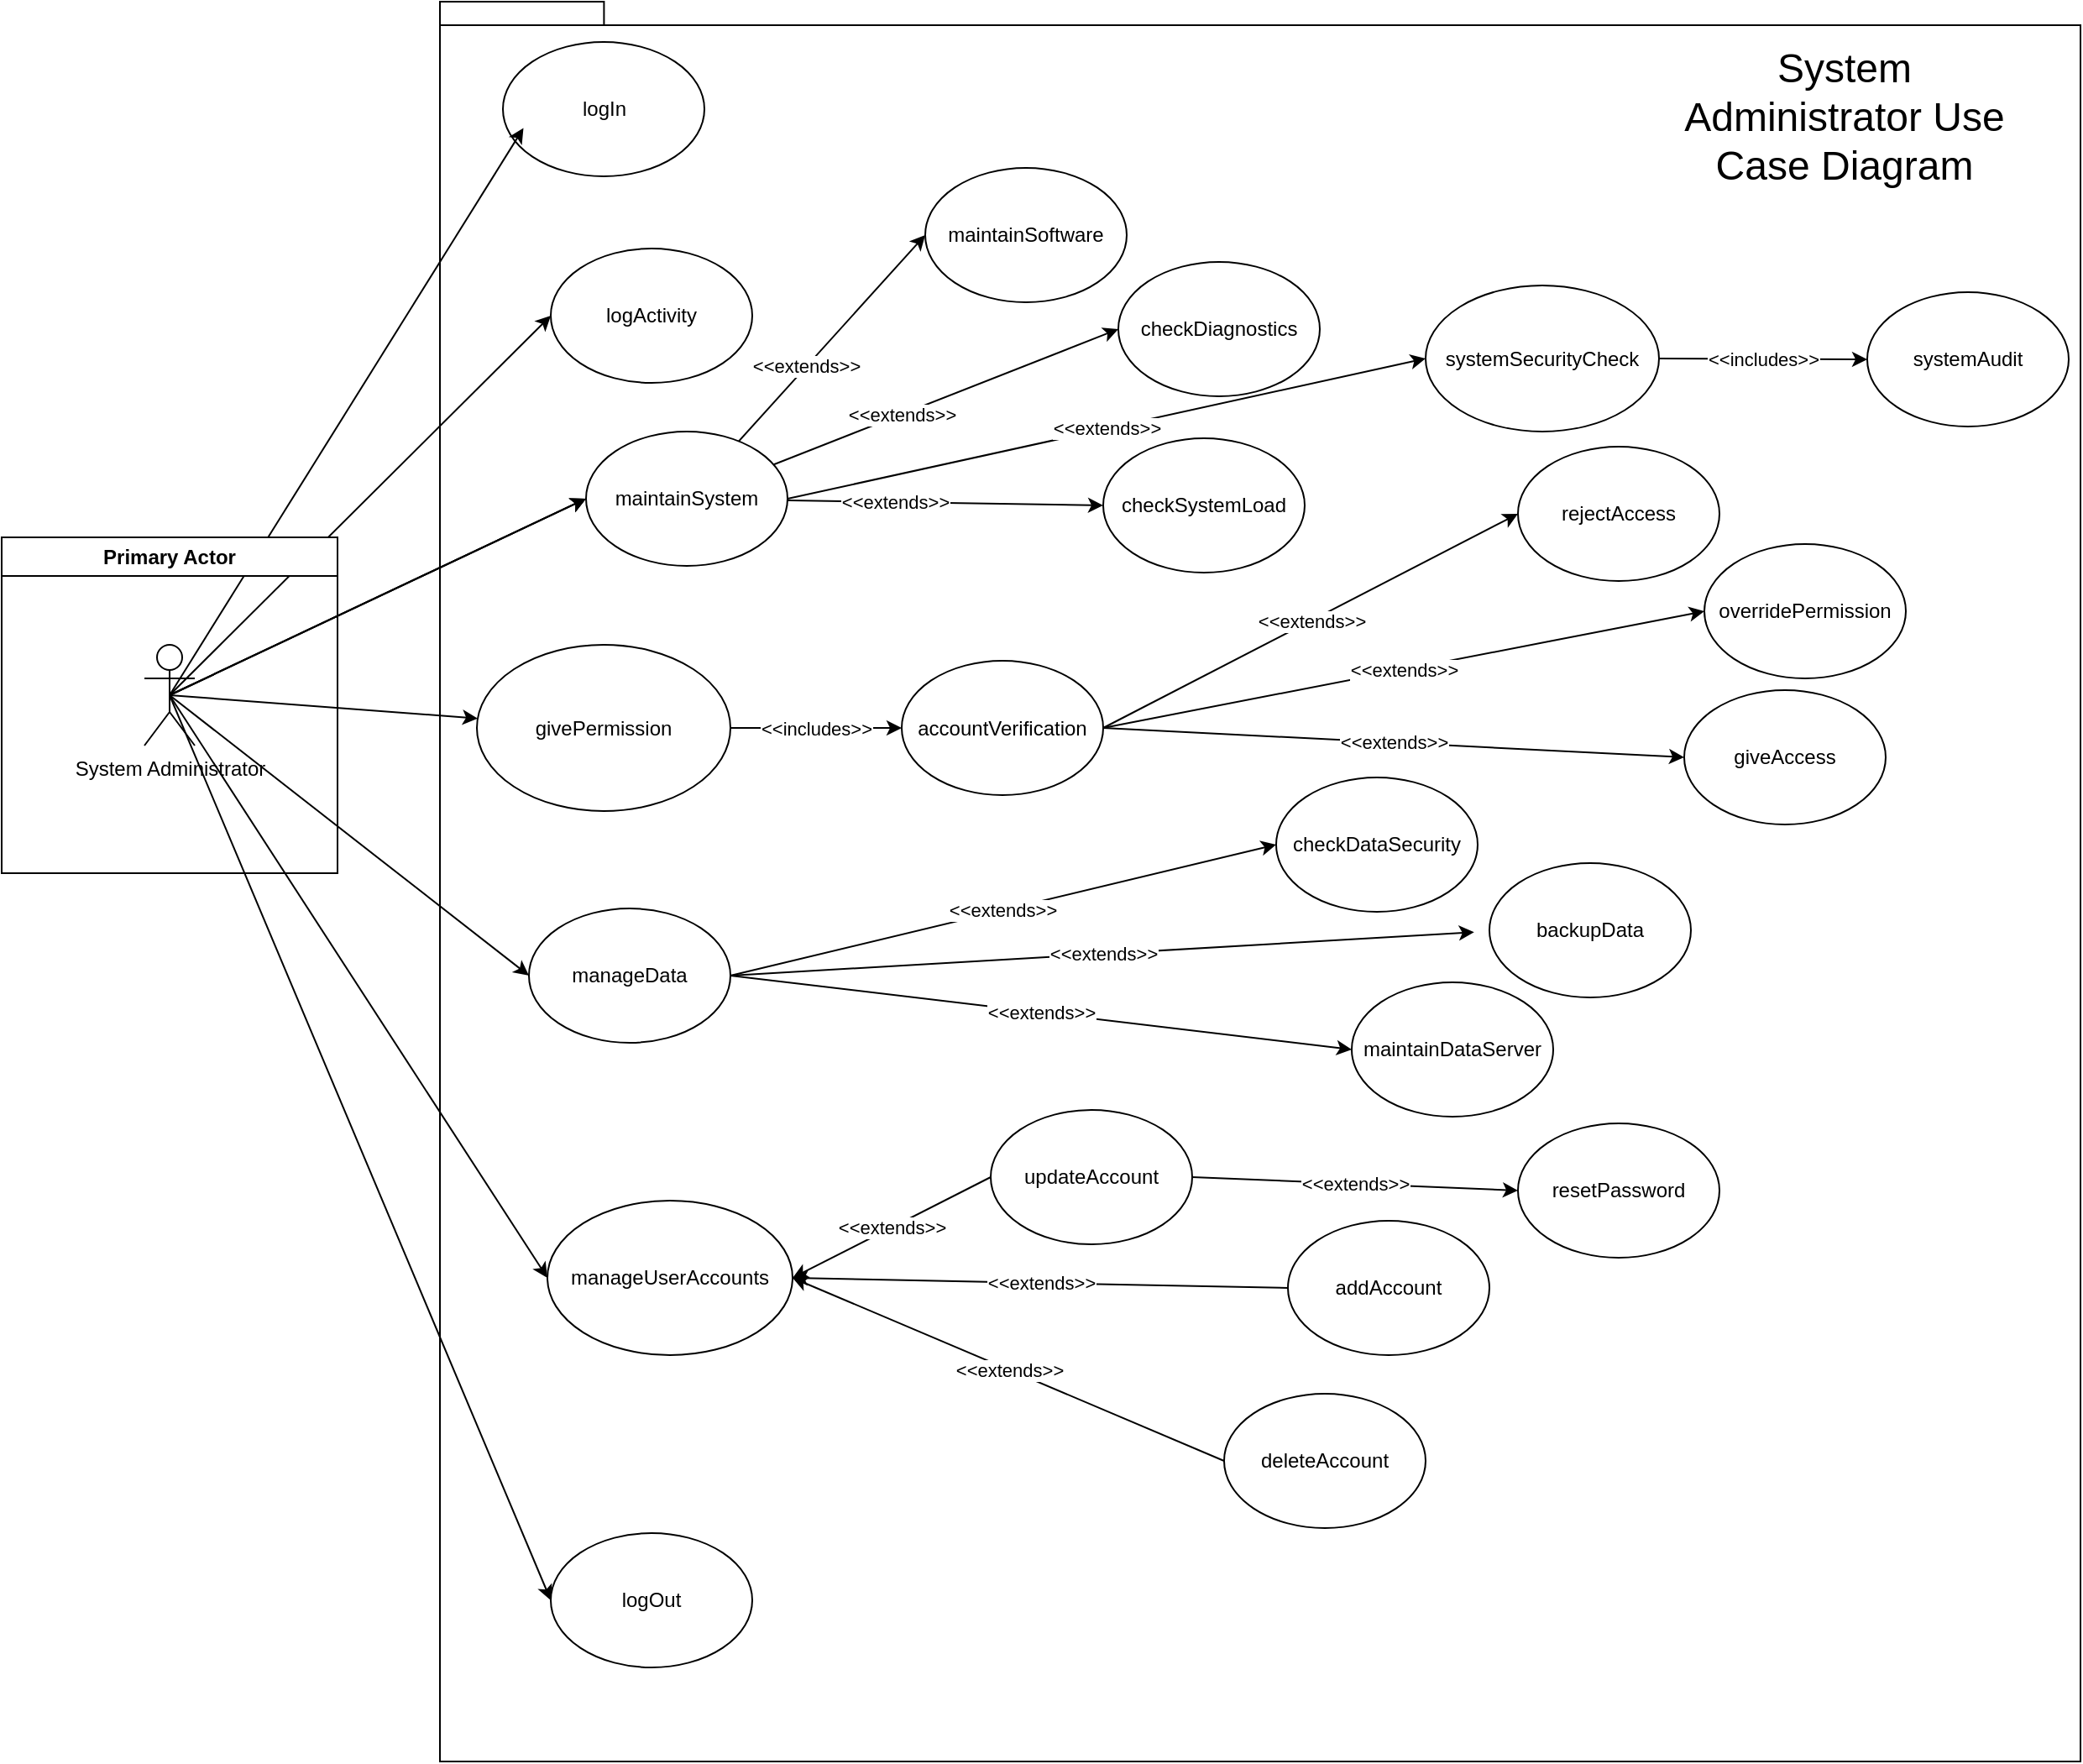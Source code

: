 <mxfile version="24.7.16">
  <diagram name="Page-1" id="twDvhtgVF-Ve9I6iekdA">
    <mxGraphModel dx="3267" dy="1658" grid="0" gridSize="10" guides="1" tooltips="1" connect="1" arrows="1" fold="1" page="0" pageScale="1" pageWidth="850" pageHeight="1100" math="0" shadow="0">
      <root>
        <mxCell id="0" />
        <mxCell id="1" parent="0" />
        <mxCell id="4P_DZhee5pJh1wVSsmIm-3" value="" style="shape=folder;fontStyle=1;spacingTop=10;tabWidth=40;tabHeight=14;tabPosition=left;html=1;whiteSpace=wrap;" parent="1" vertex="1">
          <mxGeometry x="2" y="-207" width="977" height="1048" as="geometry" />
        </mxCell>
        <mxCell id="THxBq8Z5EoYOMyfSU2FK-3" value="checkSystemLoad" style="ellipse;whiteSpace=wrap;html=1;" parent="1" vertex="1">
          <mxGeometry x="397" y="53" width="120" height="80" as="geometry" />
        </mxCell>
        <mxCell id="THxBq8Z5EoYOMyfSU2FK-4" value="maintainSoftware" style="ellipse;whiteSpace=wrap;html=1;" parent="1" vertex="1">
          <mxGeometry x="291" y="-108" width="120" height="80" as="geometry" />
        </mxCell>
        <mxCell id="THxBq8Z5EoYOMyfSU2FK-5" value="manageUserAccounts" style="ellipse;whiteSpace=wrap;html=1;" parent="1" vertex="1">
          <mxGeometry x="66" y="507" width="146" height="92" as="geometry" />
        </mxCell>
        <mxCell id="THxBq8Z5EoYOMyfSU2FK-6" value="addAccount" style="ellipse;whiteSpace=wrap;html=1;" parent="1" vertex="1">
          <mxGeometry x="507" y="519" width="120" height="80" as="geometry" />
        </mxCell>
        <mxCell id="THxBq8Z5EoYOMyfSU2FK-7" value="updateAccount" style="ellipse;whiteSpace=wrap;html=1;" parent="1" vertex="1">
          <mxGeometry x="330" y="453" width="120" height="80" as="geometry" />
        </mxCell>
        <mxCell id="THxBq8Z5EoYOMyfSU2FK-8" value="deleteAccount" style="ellipse;whiteSpace=wrap;html=1;" parent="1" vertex="1">
          <mxGeometry x="469" y="622" width="120" height="80" as="geometry" />
        </mxCell>
        <mxCell id="THxBq8Z5EoYOMyfSU2FK-9" value="checkDiagnostics" style="ellipse;whiteSpace=wrap;html=1;" parent="1" vertex="1">
          <mxGeometry x="406" y="-52" width="120" height="80" as="geometry" />
        </mxCell>
        <mxCell id="THxBq8Z5EoYOMyfSU2FK-10" value="manageData" style="ellipse;whiteSpace=wrap;html=1;" parent="1" vertex="1">
          <mxGeometry x="55" y="333" width="120" height="80" as="geometry" />
        </mxCell>
        <mxCell id="THxBq8Z5EoYOMyfSU2FK-11" value="logIn" style="ellipse;whiteSpace=wrap;html=1;" parent="1" vertex="1">
          <mxGeometry x="39.5" y="-183" width="120" height="80" as="geometry" />
        </mxCell>
        <mxCell id="THxBq8Z5EoYOMyfSU2FK-12" value="givePermission" style="ellipse;whiteSpace=wrap;html=1;" parent="1" vertex="1">
          <mxGeometry x="24" y="176" width="151" height="99" as="geometry" />
        </mxCell>
        <mxCell id="THxBq8Z5EoYOMyfSU2FK-20" value="" style="endArrow=classic;html=1;rounded=0;entryX=0.102;entryY=0.641;entryDx=0;entryDy=0;entryPerimeter=0;exitX=0.5;exitY=0.5;exitDx=0;exitDy=0;exitPerimeter=0;" parent="1" source="THxBq8Z5EoYOMyfSU2FK-1" target="THxBq8Z5EoYOMyfSU2FK-11" edge="1">
          <mxGeometry width="50" height="50" relative="1" as="geometry">
            <mxPoint x="617" y="326" as="sourcePoint" />
            <mxPoint x="667" y="276" as="targetPoint" />
          </mxGeometry>
        </mxCell>
        <mxCell id="THxBq8Z5EoYOMyfSU2FK-22" value="&amp;lt;&amp;lt;extends&amp;gt;&amp;gt;" style="endArrow=classic;html=1;rounded=0;exitX=0.5;exitY=0.5;exitDx=0;exitDy=0;exitPerimeter=0;entryX=0;entryY=0.5;entryDx=0;entryDy=0;" parent="1" source="THxBq8Z5EoYOMyfSU2FK-45" target="THxBq8Z5EoYOMyfSU2FK-3" edge="1">
          <mxGeometry width="50" height="50" relative="1" as="geometry">
            <mxPoint x="-92" y="208" as="sourcePoint" />
            <mxPoint x="-42" y="158" as="targetPoint" />
          </mxGeometry>
        </mxCell>
        <mxCell id="THxBq8Z5EoYOMyfSU2FK-24" value="" style="endArrow=classic;html=1;rounded=0;exitX=0.5;exitY=0.5;exitDx=0;exitDy=0;exitPerimeter=0;" parent="1" source="THxBq8Z5EoYOMyfSU2FK-1" target="THxBq8Z5EoYOMyfSU2FK-12" edge="1">
          <mxGeometry width="50" height="50" relative="1" as="geometry">
            <mxPoint x="-143" y="213" as="sourcePoint" />
            <mxPoint x="-82" y="368" as="targetPoint" />
          </mxGeometry>
        </mxCell>
        <mxCell id="THxBq8Z5EoYOMyfSU2FK-26" value="&amp;lt;&amp;lt;extends&amp;gt;&amp;gt;" style="endArrow=classic;html=1;rounded=0;entryX=0;entryY=0.5;entryDx=0;entryDy=0;exitX=0.5;exitY=0.5;exitDx=0;exitDy=0;exitPerimeter=0;" parent="1" source="THxBq8Z5EoYOMyfSU2FK-45" target="THxBq8Z5EoYOMyfSU2FK-4" edge="1">
          <mxGeometry width="50" height="50" relative="1" as="geometry">
            <mxPoint x="-133" y="223" as="sourcePoint" />
            <mxPoint x="-50" y="365" as="targetPoint" />
          </mxGeometry>
        </mxCell>
        <mxCell id="THxBq8Z5EoYOMyfSU2FK-27" value="&amp;lt;&amp;lt;extends&amp;gt;&amp;gt;" style="endArrow=classic;html=1;rounded=0;exitX=0.5;exitY=0.5;exitDx=0;exitDy=0;exitPerimeter=0;entryX=0;entryY=0.5;entryDx=0;entryDy=0;" parent="1" source="THxBq8Z5EoYOMyfSU2FK-45" target="THxBq8Z5EoYOMyfSU2FK-9" edge="1">
          <mxGeometry width="50" height="50" relative="1" as="geometry">
            <mxPoint x="-123" y="233" as="sourcePoint" />
            <mxPoint x="-40" y="375" as="targetPoint" />
          </mxGeometry>
        </mxCell>
        <mxCell id="THxBq8Z5EoYOMyfSU2FK-28" value="" style="endArrow=classic;html=1;rounded=0;exitX=0.5;exitY=0.5;exitDx=0;exitDy=0;exitPerimeter=0;entryX=0;entryY=0.5;entryDx=0;entryDy=0;" parent="1" source="THxBq8Z5EoYOMyfSU2FK-1" target="THxBq8Z5EoYOMyfSU2FK-10" edge="1">
          <mxGeometry width="50" height="50" relative="1" as="geometry">
            <mxPoint x="-113" y="243" as="sourcePoint" />
            <mxPoint x="-30" y="385" as="targetPoint" />
          </mxGeometry>
        </mxCell>
        <mxCell id="THxBq8Z5EoYOMyfSU2FK-29" value="" style="endArrow=classic;html=1;rounded=0;exitX=0.5;exitY=0.5;exitDx=0;exitDy=0;exitPerimeter=0;entryX=0;entryY=0.5;entryDx=0;entryDy=0;" parent="1" source="THxBq8Z5EoYOMyfSU2FK-1" target="THxBq8Z5EoYOMyfSU2FK-5" edge="1">
          <mxGeometry width="50" height="50" relative="1" as="geometry">
            <mxPoint x="-103" y="253" as="sourcePoint" />
            <mxPoint x="-20" y="395" as="targetPoint" />
          </mxGeometry>
        </mxCell>
        <mxCell id="THxBq8Z5EoYOMyfSU2FK-30" value="&amp;lt;&amp;lt;extends&amp;gt;&amp;gt;" style="endArrow=classic;html=1;rounded=0;exitX=0;exitY=0.5;exitDx=0;exitDy=0;entryX=1;entryY=0.5;entryDx=0;entryDy=0;" parent="1" source="THxBq8Z5EoYOMyfSU2FK-7" target="THxBq8Z5EoYOMyfSU2FK-5" edge="1">
          <mxGeometry width="50" height="50" relative="1" as="geometry">
            <mxPoint x="545" y="486" as="sourcePoint" />
            <mxPoint x="595" y="436" as="targetPoint" />
          </mxGeometry>
        </mxCell>
        <mxCell id="THxBq8Z5EoYOMyfSU2FK-31" value="&amp;lt;&amp;lt;extends&amp;gt;&amp;gt;" style="endArrow=classic;html=1;rounded=0;exitX=0;exitY=0.5;exitDx=0;exitDy=0;entryX=1;entryY=0.5;entryDx=0;entryDy=0;" parent="1" source="THxBq8Z5EoYOMyfSU2FK-6" target="THxBq8Z5EoYOMyfSU2FK-5" edge="1">
          <mxGeometry width="50" height="50" relative="1" as="geometry">
            <mxPoint x="313" y="406" as="sourcePoint" />
            <mxPoint x="211" y="493" as="targetPoint" />
          </mxGeometry>
        </mxCell>
        <mxCell id="THxBq8Z5EoYOMyfSU2FK-32" value="&amp;lt;&amp;lt;extends&amp;gt;&amp;gt;" style="endArrow=classic;html=1;rounded=0;exitX=0;exitY=0.5;exitDx=0;exitDy=0;entryX=1;entryY=0.5;entryDx=0;entryDy=0;" parent="1" source="THxBq8Z5EoYOMyfSU2FK-8" target="THxBq8Z5EoYOMyfSU2FK-5" edge="1">
          <mxGeometry width="50" height="50" relative="1" as="geometry">
            <mxPoint x="319" y="552" as="sourcePoint" />
            <mxPoint x="211" y="493" as="targetPoint" />
          </mxGeometry>
        </mxCell>
        <mxCell id="THxBq8Z5EoYOMyfSU2FK-33" value="backupData" style="ellipse;whiteSpace=wrap;html=1;" parent="1" vertex="1">
          <mxGeometry x="627" y="306" width="120" height="80" as="geometry" />
        </mxCell>
        <mxCell id="THxBq8Z5EoYOMyfSU2FK-34" value="maintainDataServer" style="ellipse;whiteSpace=wrap;html=1;" parent="1" vertex="1">
          <mxGeometry x="545" y="377" width="120" height="80" as="geometry" />
        </mxCell>
        <mxCell id="THxBq8Z5EoYOMyfSU2FK-35" value="checkDataSecurity" style="ellipse;whiteSpace=wrap;html=1;" parent="1" vertex="1">
          <mxGeometry x="500" y="255" width="120" height="80" as="geometry" />
        </mxCell>
        <mxCell id="THxBq8Z5EoYOMyfSU2FK-36" value="logOut" style="ellipse;whiteSpace=wrap;html=1;" parent="1" vertex="1">
          <mxGeometry x="68" y="705" width="120" height="80" as="geometry" />
        </mxCell>
        <mxCell id="THxBq8Z5EoYOMyfSU2FK-37" value="accountVerification" style="ellipse;whiteSpace=wrap;html=1;" parent="1" vertex="1">
          <mxGeometry x="277" y="185.5" width="120" height="80" as="geometry" />
        </mxCell>
        <mxCell id="THxBq8Z5EoYOMyfSU2FK-39" value="giveAccess" style="ellipse;whiteSpace=wrap;html=1;" parent="1" vertex="1">
          <mxGeometry x="743" y="203" width="120" height="80" as="geometry" />
        </mxCell>
        <mxCell id="THxBq8Z5EoYOMyfSU2FK-40" value="rejectAccess" style="ellipse;whiteSpace=wrap;html=1;" parent="1" vertex="1">
          <mxGeometry x="644" y="58" width="120" height="80" as="geometry" />
        </mxCell>
        <mxCell id="THxBq8Z5EoYOMyfSU2FK-41" value="&amp;lt;&amp;lt;includes&amp;gt;&amp;gt;" style="endArrow=classic;html=1;rounded=0;exitX=1;exitY=0.5;exitDx=0;exitDy=0;entryX=0;entryY=0.5;entryDx=0;entryDy=0;" parent="1" source="THxBq8Z5EoYOMyfSU2FK-12" target="THxBq8Z5EoYOMyfSU2FK-37" edge="1">
          <mxGeometry width="50" height="50" relative="1" as="geometry">
            <mxPoint x="134" y="195" as="sourcePoint" />
            <mxPoint x="184" y="145" as="targetPoint" />
          </mxGeometry>
        </mxCell>
        <mxCell id="THxBq8Z5EoYOMyfSU2FK-42" value="&amp;lt;&amp;lt;extends&amp;gt;&amp;gt;" style="endArrow=classic;html=1;rounded=0;exitX=1;exitY=0.5;exitDx=0;exitDy=0;entryX=0;entryY=0.5;entryDx=0;entryDy=0;" parent="1" source="THxBq8Z5EoYOMyfSU2FK-37" target="THxBq8Z5EoYOMyfSU2FK-40" edge="1">
          <mxGeometry width="50" height="50" relative="1" as="geometry">
            <mxPoint x="424" y="148" as="sourcePoint" />
            <mxPoint x="474" y="98" as="targetPoint" />
          </mxGeometry>
        </mxCell>
        <mxCell id="THxBq8Z5EoYOMyfSU2FK-43" value="&amp;lt;&amp;lt;extends&amp;gt;&amp;gt;" style="endArrow=classic;html=1;rounded=0;exitX=1;exitY=0.5;exitDx=0;exitDy=0;entryX=0;entryY=0.5;entryDx=0;entryDy=0;" parent="1" source="THxBq8Z5EoYOMyfSU2FK-37" target="THxBq8Z5EoYOMyfSU2FK-39" edge="1">
          <mxGeometry width="50" height="50" relative="1" as="geometry">
            <mxPoint x="384" y="151" as="sourcePoint" />
            <mxPoint x="567" y="95" as="targetPoint" />
          </mxGeometry>
        </mxCell>
        <mxCell id="THxBq8Z5EoYOMyfSU2FK-44" value="" style="endArrow=classic;html=1;rounded=0;entryX=0;entryY=0.5;entryDx=0;entryDy=0;exitX=0.5;exitY=0.5;exitDx=0;exitDy=0;exitPerimeter=0;" parent="1" source="THxBq8Z5EoYOMyfSU2FK-1" target="THxBq8Z5EoYOMyfSU2FK-36" edge="1">
          <mxGeometry width="50" height="50" relative="1" as="geometry">
            <mxPoint x="-216" y="449" as="sourcePoint" />
            <mxPoint x="-166" y="399" as="targetPoint" />
          </mxGeometry>
        </mxCell>
        <mxCell id="THxBq8Z5EoYOMyfSU2FK-46" value="" style="endArrow=classic;html=1;rounded=0;entryX=0;entryY=0.5;entryDx=0;entryDy=0;exitX=0.5;exitY=0.5;exitDx=0;exitDy=0;exitPerimeter=0;" parent="1" source="THxBq8Z5EoYOMyfSU2FK-1" target="THxBq8Z5EoYOMyfSU2FK-45" edge="1">
          <mxGeometry width="50" height="50" relative="1" as="geometry">
            <mxPoint x="-153" y="203" as="sourcePoint" />
            <mxPoint x="285" y="-29" as="targetPoint" />
          </mxGeometry>
        </mxCell>
        <mxCell id="THxBq8Z5EoYOMyfSU2FK-47" value="" style="endArrow=classic;html=1;rounded=0;exitX=0.5;exitY=0.5;exitDx=0;exitDy=0;exitPerimeter=0;entryX=0;entryY=0.5;entryDx=0;entryDy=0;" parent="1" source="THxBq8Z5EoYOMyfSU2FK-1" target="THxBq8Z5EoYOMyfSU2FK-45" edge="1">
          <mxGeometry width="50" height="50" relative="1" as="geometry">
            <mxPoint x="-153" y="203" as="sourcePoint" />
            <mxPoint x="380" y="-10" as="targetPoint" />
          </mxGeometry>
        </mxCell>
        <mxCell id="THxBq8Z5EoYOMyfSU2FK-48" value="" style="endArrow=classic;html=1;rounded=0;exitX=0.5;exitY=0.5;exitDx=0;exitDy=0;exitPerimeter=0;entryX=0;entryY=0.5;entryDx=0;entryDy=0;" parent="1" source="THxBq8Z5EoYOMyfSU2FK-1" target="THxBq8Z5EoYOMyfSU2FK-45" edge="1">
          <mxGeometry width="50" height="50" relative="1" as="geometry">
            <mxPoint x="-153" y="203" as="sourcePoint" />
            <mxPoint x="388" y="33" as="targetPoint" />
          </mxGeometry>
        </mxCell>
        <mxCell id="THxBq8Z5EoYOMyfSU2FK-45" value="maintainSystem" style="ellipse;whiteSpace=wrap;html=1;" parent="1" vertex="1">
          <mxGeometry x="89" y="49" width="120" height="80" as="geometry" />
        </mxCell>
        <mxCell id="THxBq8Z5EoYOMyfSU2FK-49" value="&amp;lt;&amp;lt;extends&amp;gt;&amp;gt;" style="endArrow=classic;html=1;rounded=0;exitX=1;exitY=0.5;exitDx=0;exitDy=0;entryX=-0.076;entryY=0.514;entryDx=0;entryDy=0;entryPerimeter=0;" parent="1" source="THxBq8Z5EoYOMyfSU2FK-10" target="THxBq8Z5EoYOMyfSU2FK-33" edge="1">
          <mxGeometry width="50" height="50" relative="1" as="geometry">
            <mxPoint x="209" y="326" as="sourcePoint" />
            <mxPoint x="259" y="276" as="targetPoint" />
          </mxGeometry>
        </mxCell>
        <mxCell id="THxBq8Z5EoYOMyfSU2FK-50" value="&amp;lt;&amp;lt;extends&amp;gt;&amp;gt;" style="endArrow=classic;html=1;rounded=0;exitX=1;exitY=0.5;exitDx=0;exitDy=0;entryX=0;entryY=0.5;entryDx=0;entryDy=0;" parent="1" source="THxBq8Z5EoYOMyfSU2FK-10" target="THxBq8Z5EoYOMyfSU2FK-34" edge="1">
          <mxGeometry width="50" height="50" relative="1" as="geometry">
            <mxPoint x="233" y="424" as="sourcePoint" />
            <mxPoint x="283" y="374" as="targetPoint" />
          </mxGeometry>
        </mxCell>
        <mxCell id="THxBq8Z5EoYOMyfSU2FK-51" value="&amp;lt;&amp;lt;extends&amp;gt;&amp;gt;" style="endArrow=classic;html=1;rounded=0;exitX=1;exitY=0.5;exitDx=0;exitDy=0;entryX=0;entryY=0.5;entryDx=0;entryDy=0;" parent="1" source="THxBq8Z5EoYOMyfSU2FK-10" target="THxBq8Z5EoYOMyfSU2FK-35" edge="1">
          <mxGeometry width="50" height="50" relative="1" as="geometry">
            <mxPoint x="206" y="314" as="sourcePoint" />
            <mxPoint x="256" y="264" as="targetPoint" />
          </mxGeometry>
        </mxCell>
        <mxCell id="THxBq8Z5EoYOMyfSU2FK-52" value="overridePermission" style="ellipse;whiteSpace=wrap;html=1;" parent="1" vertex="1">
          <mxGeometry x="755" y="116" width="120" height="80" as="geometry" />
        </mxCell>
        <mxCell id="THxBq8Z5EoYOMyfSU2FK-53" value="&amp;lt;&amp;lt;extends&amp;gt;&amp;gt;" style="endArrow=classic;html=1;rounded=0;exitX=1;exitY=0.5;exitDx=0;exitDy=0;entryX=0;entryY=0.5;entryDx=0;entryDy=0;" parent="1" source="THxBq8Z5EoYOMyfSU2FK-37" target="THxBq8Z5EoYOMyfSU2FK-52" edge="1">
          <mxGeometry width="50" height="50" relative="1" as="geometry">
            <mxPoint x="497" y="180" as="sourcePoint" />
            <mxPoint x="547" y="130" as="targetPoint" />
          </mxGeometry>
        </mxCell>
        <mxCell id="THxBq8Z5EoYOMyfSU2FK-57" value="&lt;font style=&quot;font-size: 24px;&quot;&gt;System Administrator Use Case Diagram&lt;/font&gt;" style="text;html=1;align=center;verticalAlign=middle;whiteSpace=wrap;rounded=0;" parent="1" vertex="1">
          <mxGeometry x="726" y="-183" width="225" height="90" as="geometry" />
        </mxCell>
        <mxCell id="THxBq8Z5EoYOMyfSU2FK-62" value="resetPassword" style="ellipse;whiteSpace=wrap;html=1;" parent="1" vertex="1">
          <mxGeometry x="644" y="461" width="120" height="80" as="geometry" />
        </mxCell>
        <mxCell id="THxBq8Z5EoYOMyfSU2FK-63" value="&amp;lt;&amp;lt;extends&amp;gt;&amp;gt;" style="endArrow=classic;html=1;rounded=0;exitX=1;exitY=0.5;exitDx=0;exitDy=0;entryX=0;entryY=0.5;entryDx=0;entryDy=0;" parent="1" source="THxBq8Z5EoYOMyfSU2FK-7" target="THxBq8Z5EoYOMyfSU2FK-62" edge="1">
          <mxGeometry width="50" height="50" relative="1" as="geometry">
            <mxPoint x="235" y="677" as="sourcePoint" />
            <mxPoint x="285" y="627" as="targetPoint" />
          </mxGeometry>
        </mxCell>
        <mxCell id="THxBq8Z5EoYOMyfSU2FK-64" value="systemSecurityCheck" style="ellipse;whiteSpace=wrap;html=1;" parent="1" vertex="1">
          <mxGeometry x="589" y="-38" width="139" height="87" as="geometry" />
        </mxCell>
        <mxCell id="THxBq8Z5EoYOMyfSU2FK-65" value="&amp;lt;&amp;lt;extends&amp;gt;&amp;gt;" style="endArrow=classic;html=1;rounded=0;exitX=1;exitY=0.5;exitDx=0;exitDy=0;entryX=0;entryY=0.5;entryDx=0;entryDy=0;" parent="1" source="THxBq8Z5EoYOMyfSU2FK-45" target="THxBq8Z5EoYOMyfSU2FK-64" edge="1">
          <mxGeometry width="50" height="50" relative="1" as="geometry">
            <mxPoint x="317" y="90" as="sourcePoint" />
            <mxPoint x="367" y="40" as="targetPoint" />
          </mxGeometry>
        </mxCell>
        <mxCell id="THxBq8Z5EoYOMyfSU2FK-66" value="systemAudit" style="ellipse;whiteSpace=wrap;html=1;" parent="1" vertex="1">
          <mxGeometry x="852" y="-34" width="120" height="80" as="geometry" />
        </mxCell>
        <mxCell id="THxBq8Z5EoYOMyfSU2FK-67" value="&amp;lt;&amp;lt;includes&amp;gt;&amp;gt;" style="endArrow=classic;html=1;rounded=0;exitX=1;exitY=0.5;exitDx=0;exitDy=0;entryX=0;entryY=0.5;entryDx=0;entryDy=0;" parent="1" source="THxBq8Z5EoYOMyfSU2FK-64" target="THxBq8Z5EoYOMyfSU2FK-66" edge="1">
          <mxGeometry width="50" height="50" relative="1" as="geometry">
            <mxPoint x="791" y="-42" as="sourcePoint" />
            <mxPoint x="841" y="-92" as="targetPoint" />
          </mxGeometry>
        </mxCell>
        <mxCell id="THxBq8Z5EoYOMyfSU2FK-68" value="logActivity" style="ellipse;whiteSpace=wrap;html=1;" parent="1" vertex="1">
          <mxGeometry x="68" y="-60" width="120" height="80" as="geometry" />
        </mxCell>
        <mxCell id="THxBq8Z5EoYOMyfSU2FK-69" value="" style="endArrow=classic;html=1;rounded=0;entryX=0;entryY=0.5;entryDx=0;entryDy=0;exitX=0.5;exitY=0.5;exitDx=0;exitDy=0;exitPerimeter=0;" parent="1" source="THxBq8Z5EoYOMyfSU2FK-1" target="THxBq8Z5EoYOMyfSU2FK-68" edge="1">
          <mxGeometry width="50" height="50" relative="1" as="geometry">
            <mxPoint x="-63" y="132" as="sourcePoint" />
            <mxPoint x="-13" y="82" as="targetPoint" />
          </mxGeometry>
        </mxCell>
        <mxCell id="WlEXncajSMZhKXmq6oTS-1" value="Primary Actor" style="swimlane;whiteSpace=wrap;html=1;" vertex="1" parent="1">
          <mxGeometry x="-259" y="112" width="200" height="200" as="geometry">
            <mxRectangle x="-259" y="112" width="130" height="26" as="alternateBounds" />
          </mxGeometry>
        </mxCell>
        <mxCell id="THxBq8Z5EoYOMyfSU2FK-1" value="System Administrator&lt;div&gt;&lt;br&gt;&lt;/div&gt;" style="shape=umlActor;verticalLabelPosition=bottom;verticalAlign=top;html=1;outlineConnect=0;" parent="WlEXncajSMZhKXmq6oTS-1" vertex="1">
          <mxGeometry x="85" y="64" width="30" height="60" as="geometry" />
        </mxCell>
      </root>
    </mxGraphModel>
  </diagram>
</mxfile>
